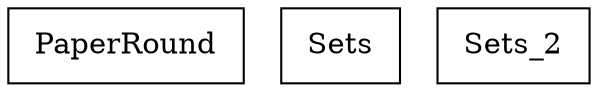 digraph {
PaperRound [ label=" PaperRound " shape= box ]
Sets [ label=" Sets " shape= box ]
Sets_2 [ label=" Sets_2 " shape= box ]

}
